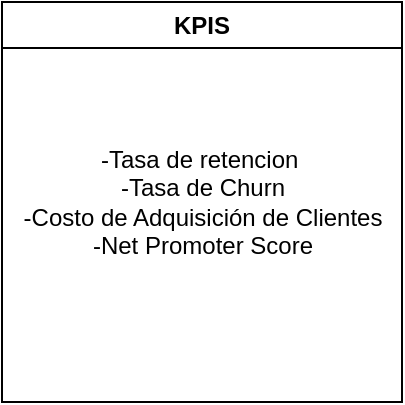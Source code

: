 <mxfile>
    <diagram id="2hW0C4ug8caNilvvseOp" name="Page-1">
        <mxGraphModel dx="823" dy="610" grid="1" gridSize="10" guides="1" tooltips="1" connect="1" arrows="1" fold="1" page="1" pageScale="1" pageWidth="850" pageHeight="1100" math="0" shadow="0">
            <root>
                <mxCell id="0"/>
                <mxCell id="1" parent="0"/>
                <mxCell id="9" value="KPIS" style="swimlane;whiteSpace=wrap;html=1;" vertex="1" parent="1">
                    <mxGeometry x="280" y="120" width="200" height="200" as="geometry"/>
                </mxCell>
                <mxCell id="10" value="-Tasa de retencion&amp;nbsp;&lt;br&gt;-Tasa de Churn&lt;br&gt;-Costo de Adquisición de Clientes&lt;br&gt;-Net Promoter Score&lt;br&gt;" style="text;html=1;align=center;verticalAlign=middle;resizable=0;points=[];autosize=1;strokeColor=none;fillColor=none;" vertex="1" parent="9">
                    <mxGeometry y="65" width="200" height="70" as="geometry"/>
                </mxCell>
            </root>
        </mxGraphModel>
    </diagram>
</mxfile>